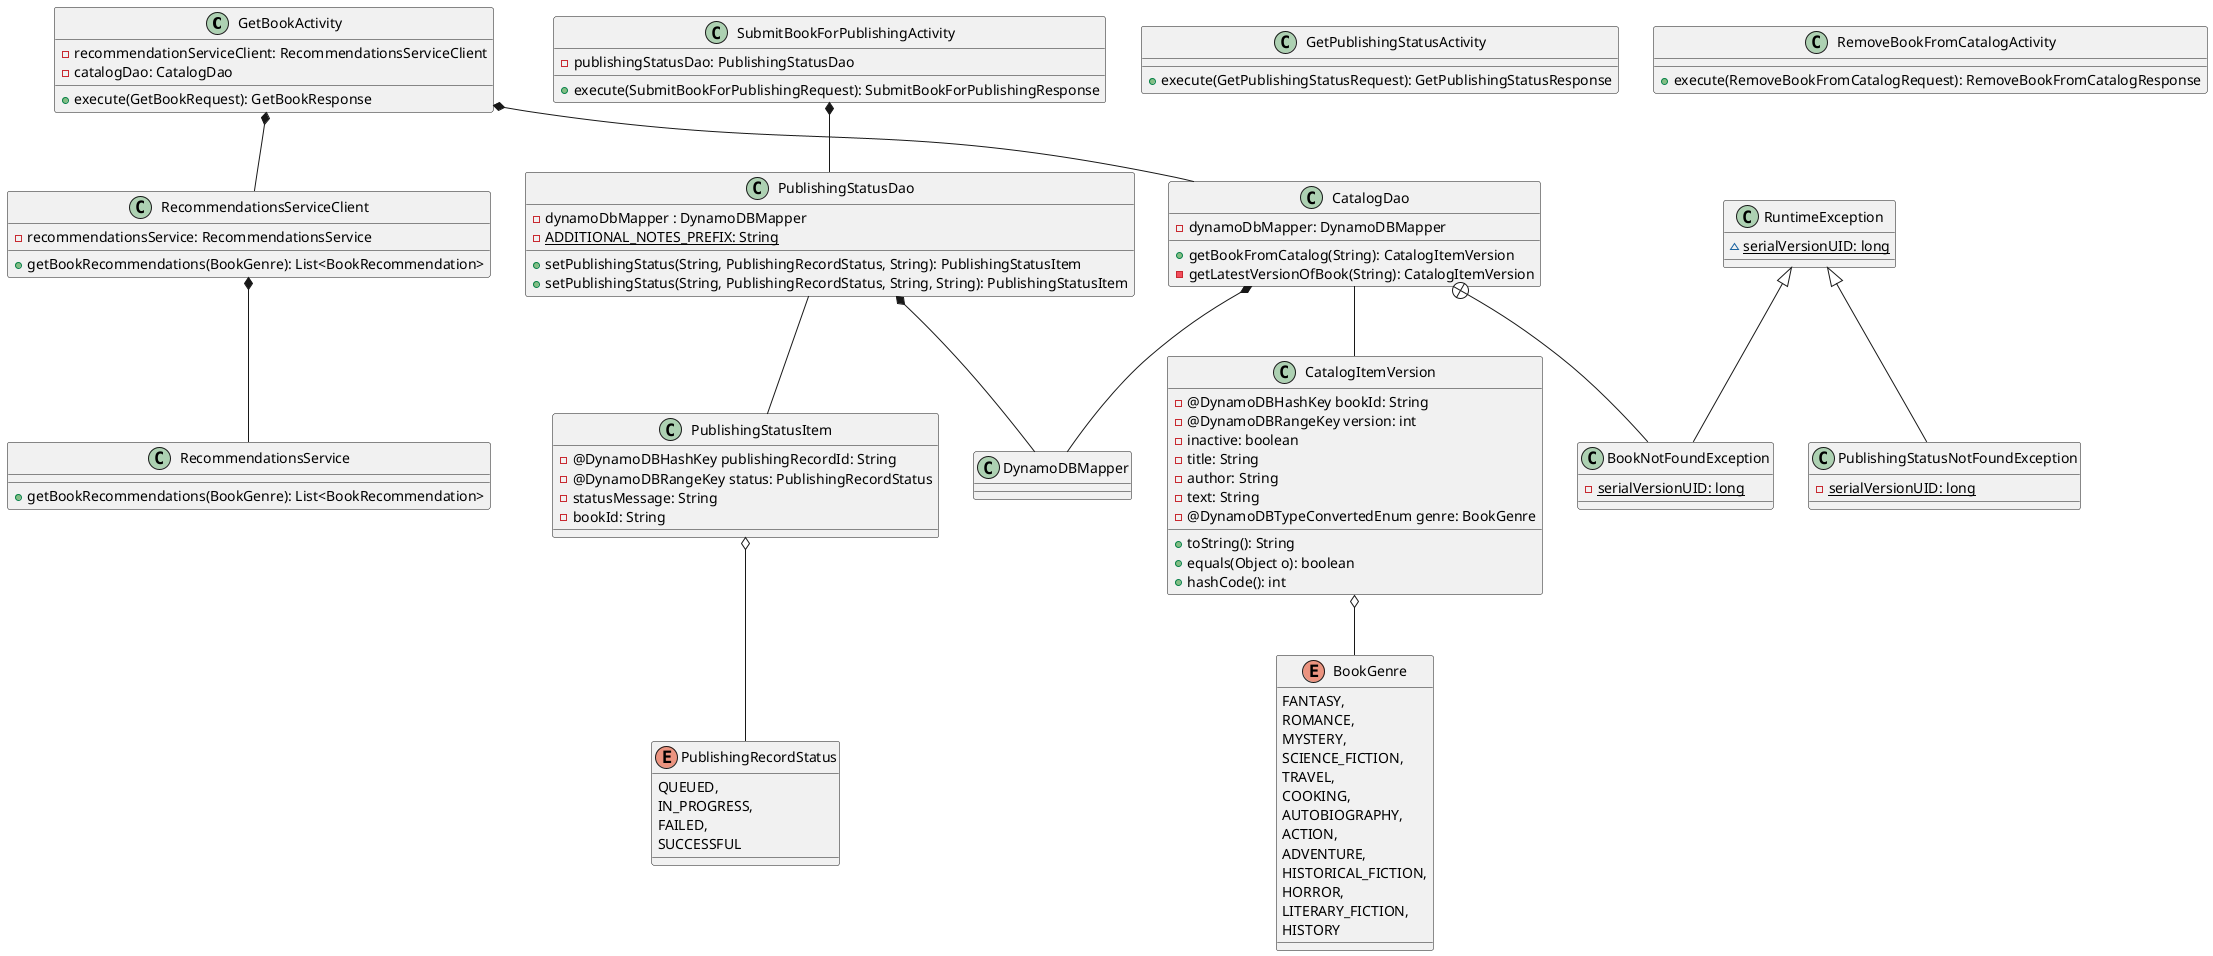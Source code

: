 'PARTICIPANTS: use this file for creating the class diagram in mastery task 01
@startuml

'title Activity Classes

class GetBookActivity{
    - recommendationServiceClient: RecommendationsServiceClient
    - catalogDao: CatalogDao

    + execute(GetBookRequest): GetBookResponse
}

class GetPublishingStatusActivity{
    + execute(GetPublishingStatusRequest): GetPublishingStatusResponse
}

class RemoveBookFromCatalogActivity {
    + execute(RemoveBookFromCatalogRequest): RemoveBookFromCatalogResponse
}

class SubmitBookForPublishingActivity {
    - publishingStatusDao: PublishingStatusDao

    + execute(SubmitBookForPublishingRequest): SubmitBookForPublishingResponse
}

class RecommendationsServiceClient {
    - recommendationsService: RecommendationsService

    + getBookRecommendations(BookGenre): List<BookRecommendation>
}

class RecommendationsService {
    + getBookRecommendations(BookGenre): List<BookRecommendation>
}

class CatalogDao {
    - dynamoDbMapper: DynamoDBMapper

    + getBookFromCatalog(String): CatalogItemVersion
    - getLatestVersionOfBook(String): CatalogItemVersion
}

class PublishingStatusDao {
    - dynamoDbMapper : DynamoDBMapper
    - {static} ADDITIONAL_NOTES_PREFIX: String

    + setPublishingStatus(String, PublishingRecordStatus, String): PublishingStatusItem
    + setPublishingStatus(String, PublishingRecordStatus, String, String): PublishingStatusItem
}

class DynamoDBMapper {
}

GetBookActivity *-- RecommendationsServiceClient
GetBookActivity *-- CatalogDao
RecommendationsServiceClient *-- RecommendationsService

SubmitBookForPublishingActivity *-- PublishingStatusDao


PublishingStatusDao *-- DynamoDBMapper
PublishingStatusDao -- PublishingStatusItem
CatalogDao *-- DynamoDBMapper
CatalogDao +-- BookNotFoundException
CatalogDao -- CatalogItemVersion

'newpage
'
'title DynamoDB models

class CatalogItemVersion {
    - @DynamoDBHashKey bookId: String
    - @DynamoDBRangeKey version: int
    - inactive: boolean
    - title: String
    - author: String
    - text: String
    - @DynamoDBTypeConvertedEnum genre: BookGenre

    + toString(): String
    + equals(Object o): boolean
    + hashCode(): int
}

enum BookGenre {
    FANTASY,
    ROMANCE,
    MYSTERY,
    SCIENCE_FICTION,
    TRAVEL,
    COOKING,
    AUTOBIOGRAPHY,
    ACTION,
    ADVENTURE,
    HISTORICAL_FICTION,
    HORROR,
    LITERARY_FICTION,
    HISTORY
}

class PublishingStatusItem {
    - @DynamoDBHashKey publishingRecordId: String
    - @DynamoDBRangeKey status: PublishingRecordStatus
    - statusMessage: String
    - bookId: String
}

enum PublishingRecordStatus {
    QUEUED,
    IN_PROGRESS,
    FAILED,
    SUCCESSFUL
}

PublishingStatusItem o-- PublishingRecordStatus
CatalogItemVersion o-- BookGenre

'newpage
'
'title Exceptions

class RuntimeException {
    ~ {static}serialVersionUID: long
}

class BookNotFoundException extends RuntimeException {
    - {static}serialVersionUID: long
}

class PublishingStatusNotFoundException extends RuntimeException {
    - {static}serialVersionUID: long
}

@enduml
